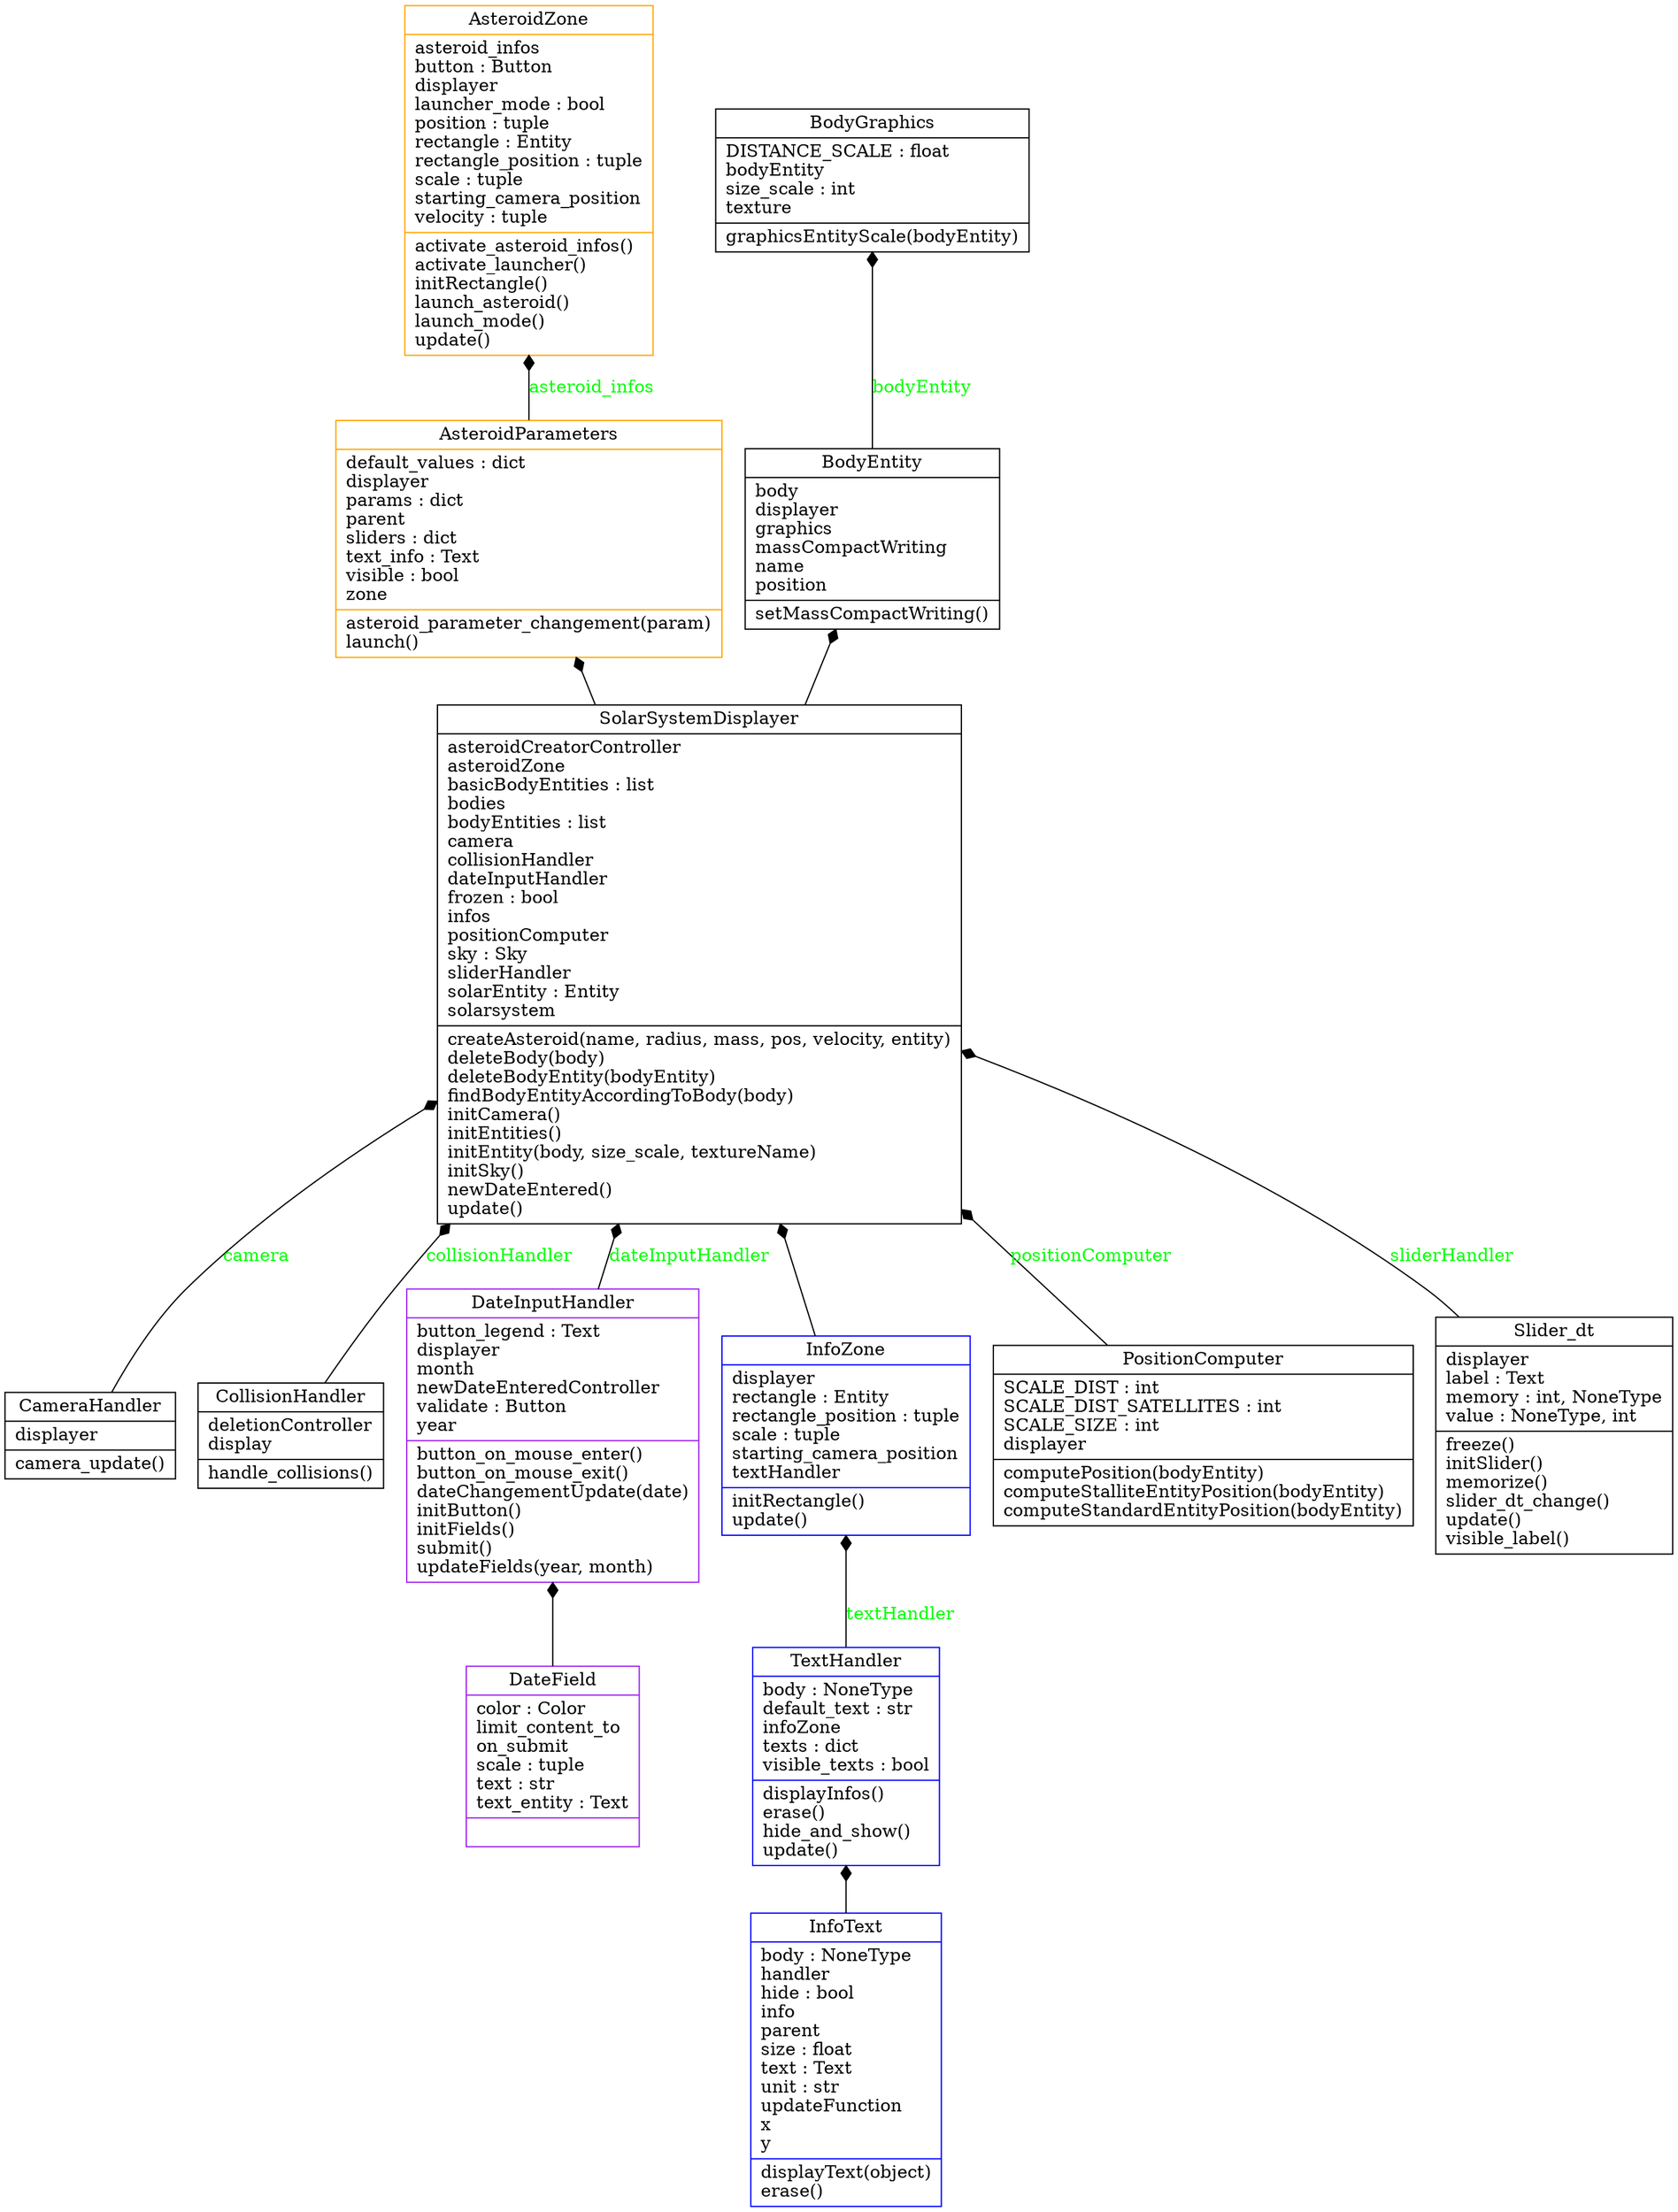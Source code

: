 digraph "classes" {
rankdir=BT
charset="utf-8"
"src.Display.AsteroidZone.AsteroidParameters.AsteroidParameters" [color="orange", fontcolor="black", label="{AsteroidParameters|default_values : dict\ldisplayer\lparams : dict\lparent\lsliders : dict\ltext_info : Text\lvisible : bool\lzone\l|asteroid_parameter_changement(param)\llaunch()\l}", shape="record", style="solid"];
"src.Display.AsteroidZone.AsteroidZone.AsteroidZone" [color="orange", fontcolor="black", label="{AsteroidZone|asteroid_infos\lbutton : Button\ldisplayer\llauncher_mode : bool\lposition : tuple\lrectangle : Entity\lrectangle_position : tuple\lscale : tuple\lstarting_camera_position\lvelocity : tuple\l|activate_asteroid_infos()\lactivate_launcher()\linitRectangle()\llaunch_asteroid()\llaunch_mode()\lupdate()\l}", shape="record", style="solid"];
"src.Display.BodyEntity.BodyEntity" [color="black", fontcolor="black", label="{BodyEntity|body\ldisplayer\lgraphics\lmassCompactWriting\lname\lposition\l|setMassCompactWriting()\l}", shape="record", style="solid"];
"src.Display.BodyGraphics.BodyGraphics" [color="black", fontcolor="black", label="{BodyGraphics|DISTANCE_SCALE : float \lbodyEntity \lsize_scale : int\ltexture\l|graphicsEntityScale(bodyEntity)\l}", shape="record", style="solid"];
"src.Display.CameraHandler.CameraHandler" [color="black", fontcolor="black", label="{CameraHandler|displayer\l|camera_update()\l}", shape="record", style="solid"];
"src.Display.CollisionHandler.CollisionHandler" [color="black", fontcolor="black", label="{CollisionHandler|deletionController\ldisplay\l|handle_collisions()\l}", shape="record", style="solid"];
"src.Display.DateInput.DateField.DateField" [color="purple", fontcolor="black", label="{DateField|color : Color\llimit_content_to\lon_submit\lscale : tuple\ltext : str\ltext_entity : Text\l|}", shape="record", style="solid"];
"src.Display.DateInput.DateInputHandler.DateInputHandler" [color="purple", fontcolor="black", label="{DateInputHandler|button_legend : Text\ldisplayer\lmonth\lnewDateEnteredController\lvalidate : Button\lyear\l|button_on_mouse_enter()\lbutton_on_mouse_exit()\ldateChangementUpdate(date)\linitButton()\linitFields()\lsubmit()\lupdateFields(year, month)\l}", shape="record", style="solid"];
"src.Display.InfoZone.InfoText.InfoText" [color="blue", fontcolor="black", label="{InfoText|body : NoneType\lhandler\lhide : bool\linfo\lparent\lsize : float\ltext : Text\lunit : str\lupdateFunction\lx\ly\l|displayText(object)\lerase()\l}", shape="record", style="solid"];
"src.Display.InfoZone.TextHandler.TextHandler" [color="blue", fontcolor="black", label="{TextHandler|body : NoneType\ldefault_text : str\linfoZone\ltexts : dict\lvisible_texts : bool\l|displayInfos()\lerase()\lhide_and_show()\lupdate()\l}", shape="record", style="solid"];
"src.Display.InfoZone.InfoZone.InfoZone" [color="blue", fontcolor="black", label="{InfoZone|displayer\lrectangle : Entity\lrectangle_position : tuple\lscale : tuple\lstarting_camera_position\ltextHandler\l|initRectangle()\lupdate()\l}", shape="record", style="solid"];
"src.Display.PositionComputer.PositionComputer" [color="black", fontcolor="black", label="{PositionComputer|SCALE_DIST : int\lSCALE_DIST_SATELLITES : int\lSCALE_SIZE : int\ldisplayer\l|computePosition(bodyEntity)\lcomputeStalliteEntityPosition(bodyEntity)\lcomputeStandardEntityPosition(bodyEntity)\l}", shape="record", style="solid"];
"src.Display.SliderHandler.Slider_dt" [color="black", fontcolor="black", label="{Slider_dt|displayer\llabel : Text\lmemory : int, NoneType\lvalue : NoneType, int\l|freeze()\linitSlider()\lmemorize()\lslider_dt_change()\lupdate()\lvisible_label()\l}", shape="record", style="solid"];
"src.Display.Displayer.SolarSystemDisplayer" [color="black", fontcolor="black", label="{SolarSystemDisplayer|asteroidCreatorController\lasteroidZone\lbasicBodyEntities : list\lbodies\lbodyEntities : list\lcamera\lcollisionHandler\ldateInputHandler\lfrozen : bool\linfos\lpositionComputer\lsky : Sky\lsliderHandler\lsolarEntity : Entity\lsolarsystem\l|createAsteroid(name, radius, mass, pos, velocity, entity)\ldeleteBody(body)\ldeleteBodyEntity(bodyEntity)\lfindBodyEntityAccordingToBody(body)\linitCamera()\linitEntities()\linitEntity(body, size_scale, textureName)\linitSky()\lnewDateEntered()\lupdate()\l}", shape="record", style="solid"];
"src.Display.AsteroidZone.AsteroidParameters.AsteroidParameters" -> "src.Display.AsteroidZone.AsteroidZone.AsteroidZone" [arrowhead="diamond", arrowtail="none", fontcolor="green", label="asteroid_infos", style="solid"];
"src.Display.BodyEntity.BodyEntity" -> "src.Display.BodyGraphics.BodyGraphics" [arrowhead="diamond", arrowtail="none", fontcolor="green", label="bodyEntity", style="solid"];
"src.Display.CameraHandler.CameraHandler" -> "src.Display.Displayer.SolarSystemDisplayer" [arrowhead="diamond", arrowtail="none", fontcolor="green", label="camera", style="solid"];
"src.Display.CollisionHandler.CollisionHandler" -> "src.Display.Displayer.SolarSystemDisplayer" [arrowhead="diamond", arrowtail="none", fontcolor="green", label="collisionHandler", style="solid"];
"src.Display.DateInput.DateField.DateField" -> "src.Display.DateInput.DateInputHandler.DateInputHandler" [arrowhead="diamond", arrowtail="none", style="solid"];
"src.Display.DateInput.DateInputHandler.DateInputHandler" -> "src.Display.Displayer.SolarSystemDisplayer" [arrowhead="diamond", arrowtail="none", fontcolor="green", label="dateInputHandler", style="solid"];
"src.Display.InfoZone.TextHandler.TextHandler" -> "src.Display.InfoZone.InfoZone.InfoZone" [arrowhead="diamond", arrowtail="none", fontcolor="green", label="textHandler", style="solid"];
"src.Display.PositionComputer.PositionComputer" -> "src.Display.Displayer.SolarSystemDisplayer" [arrowhead="diamond", arrowtail="none", fontcolor="green", label="positionComputer", style="solid"];
"src.Display.SliderHandler.Slider_dt" -> "src.Display.Displayer.SolarSystemDisplayer" [arrowhead="diamond", arrowtail="none", fontcolor="green", label="sliderHandler", style="solid"];
"src.Display.Displayer.SolarSystemDisplayer" -> "src.Display.BodyEntity.BodyEntity" [arrowhead="diamond", arrowtail="none", style="solid"];
"src.Display.Displayer.SolarSystemDisplayer" -> "src.Display.AsteroidZone.AsteroidParameters.AsteroidParameters" [arrowhead="diamond", arrowtail="none", style="solid"];
"src.Display.InfoZone.InfoText.InfoText" -> "src.Display.InfoZone.TextHandler.TextHandler" [arrowhead="diamond", arrowtail="none", style="solid"];
"src.Display.InfoZone.InfoZone.InfoZone" -> "src.Display.Displayer.SolarSystemDisplayer" [arrowhead="diamond", arrowtail="none", style="solid"];


}



